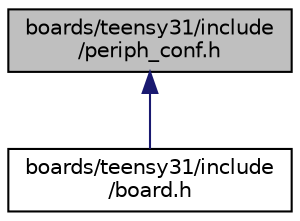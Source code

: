 digraph "boards/teensy31/include/periph_conf.h"
{
 // LATEX_PDF_SIZE
  edge [fontname="Helvetica",fontsize="10",labelfontname="Helvetica",labelfontsize="10"];
  node [fontname="Helvetica",fontsize="10",shape=record];
  Node1 [label="boards/teensy31/include\l/periph_conf.h",height=0.2,width=0.4,color="black", fillcolor="grey75", style="filled", fontcolor="black",tooltip=" "];
  Node1 -> Node2 [dir="back",color="midnightblue",fontsize="10",style="solid",fontname="Helvetica"];
  Node2 [label="boards/teensy31/include\l/board.h",height=0.2,width=0.4,color="black", fillcolor="white", style="filled",URL="$teensy31_2include_2board_8h.html",tooltip="Board specific definitions for the Teensy3.1 & 3.2 board."];
}
